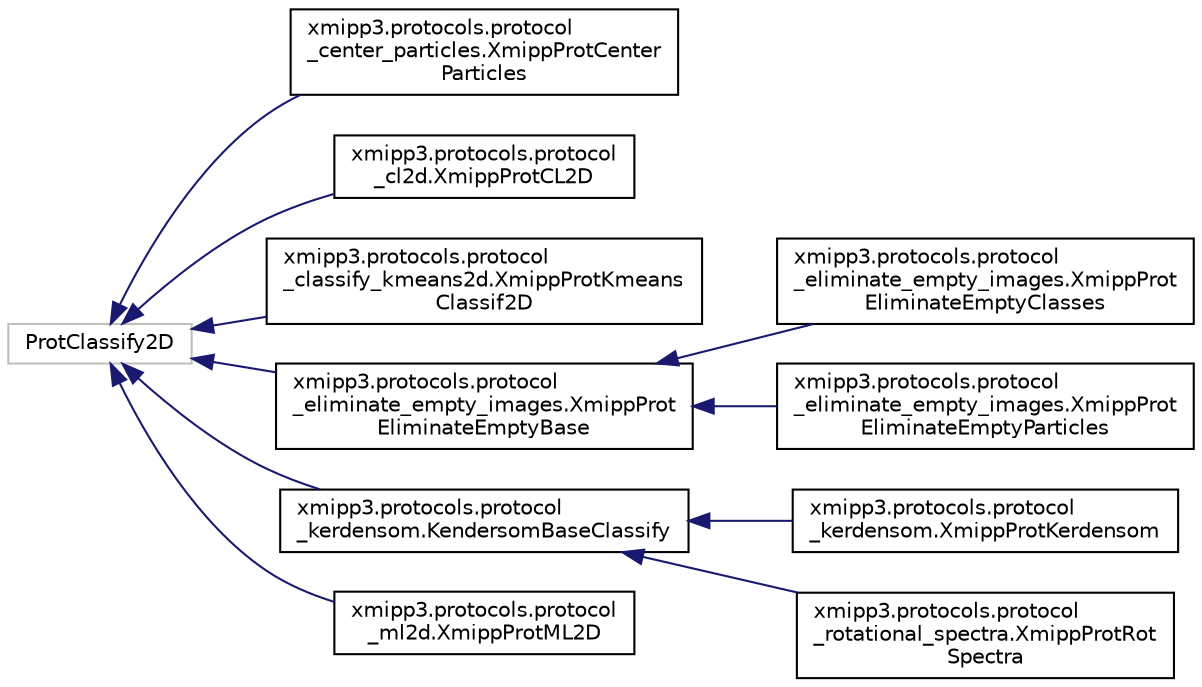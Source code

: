 digraph "Graphical Class Hierarchy"
{
  edge [fontname="Helvetica",fontsize="10",labelfontname="Helvetica",labelfontsize="10"];
  node [fontname="Helvetica",fontsize="10",shape=record];
  rankdir="LR";
  Node323 [label="ProtClassify2D",height=0.2,width=0.4,color="grey75", fillcolor="white", style="filled"];
  Node323 -> Node0 [dir="back",color="midnightblue",fontsize="10",style="solid",fontname="Helvetica"];
  Node0 [label="xmipp3.protocols.protocol\l_center_particles.XmippProtCenter\lParticles",height=0.2,width=0.4,color="black", fillcolor="white", style="filled",URL="$classxmipp3_1_1protocols_1_1protocol__center__particles_1_1XmippProtCenterParticles.html"];
  Node323 -> Node325 [dir="back",color="midnightblue",fontsize="10",style="solid",fontname="Helvetica"];
  Node325 [label="xmipp3.protocols.protocol\l_cl2d.XmippProtCL2D",height=0.2,width=0.4,color="black", fillcolor="white", style="filled",URL="$classxmipp3_1_1protocols_1_1protocol__cl2d_1_1XmippProtCL2D.html"];
  Node323 -> Node326 [dir="back",color="midnightblue",fontsize="10",style="solid",fontname="Helvetica"];
  Node326 [label="xmipp3.protocols.protocol\l_classify_kmeans2d.XmippProtKmeans\lClassif2D",height=0.2,width=0.4,color="black", fillcolor="white", style="filled",URL="$classxmipp3_1_1protocols_1_1protocol__classify__kmeans2d_1_1XmippProtKmeansClassif2D.html"];
  Node323 -> Node327 [dir="back",color="midnightblue",fontsize="10",style="solid",fontname="Helvetica"];
  Node327 [label="xmipp3.protocols.protocol\l_eliminate_empty_images.XmippProt\lEliminateEmptyBase",height=0.2,width=0.4,color="black", fillcolor="white", style="filled",URL="$classxmipp3_1_1protocols_1_1protocol__eliminate__empty__images_1_1XmippProtEliminateEmptyBase.html"];
  Node327 -> Node328 [dir="back",color="midnightblue",fontsize="10",style="solid",fontname="Helvetica"];
  Node328 [label="xmipp3.protocols.protocol\l_eliminate_empty_images.XmippProt\lEliminateEmptyClasses",height=0.2,width=0.4,color="black", fillcolor="white", style="filled",URL="$classxmipp3_1_1protocols_1_1protocol__eliminate__empty__images_1_1XmippProtEliminateEmptyClasses.html"];
  Node327 -> Node329 [dir="back",color="midnightblue",fontsize="10",style="solid",fontname="Helvetica"];
  Node329 [label="xmipp3.protocols.protocol\l_eliminate_empty_images.XmippProt\lEliminateEmptyParticles",height=0.2,width=0.4,color="black", fillcolor="white", style="filled",URL="$classxmipp3_1_1protocols_1_1protocol__eliminate__empty__images_1_1XmippProtEliminateEmptyParticles.html"];
  Node323 -> Node330 [dir="back",color="midnightblue",fontsize="10",style="solid",fontname="Helvetica"];
  Node330 [label="xmipp3.protocols.protocol\l_kerdensom.KendersomBaseClassify",height=0.2,width=0.4,color="black", fillcolor="white", style="filled",URL="$classxmipp3_1_1protocols_1_1protocol__kerdensom_1_1KendersomBaseClassify.html"];
  Node330 -> Node331 [dir="back",color="midnightblue",fontsize="10",style="solid",fontname="Helvetica"];
  Node331 [label="xmipp3.protocols.protocol\l_kerdensom.XmippProtKerdensom",height=0.2,width=0.4,color="black", fillcolor="white", style="filled",URL="$classxmipp3_1_1protocols_1_1protocol__kerdensom_1_1XmippProtKerdensom.html"];
  Node330 -> Node332 [dir="back",color="midnightblue",fontsize="10",style="solid",fontname="Helvetica"];
  Node332 [label="xmipp3.protocols.protocol\l_rotational_spectra.XmippProtRot\lSpectra",height=0.2,width=0.4,color="black", fillcolor="white", style="filled",URL="$classxmipp3_1_1protocols_1_1protocol__rotational__spectra_1_1XmippProtRotSpectra.html"];
  Node323 -> Node333 [dir="back",color="midnightblue",fontsize="10",style="solid",fontname="Helvetica"];
  Node333 [label="xmipp3.protocols.protocol\l_ml2d.XmippProtML2D",height=0.2,width=0.4,color="black", fillcolor="white", style="filled",URL="$classxmipp3_1_1protocols_1_1protocol__ml2d_1_1XmippProtML2D.html"];
}
